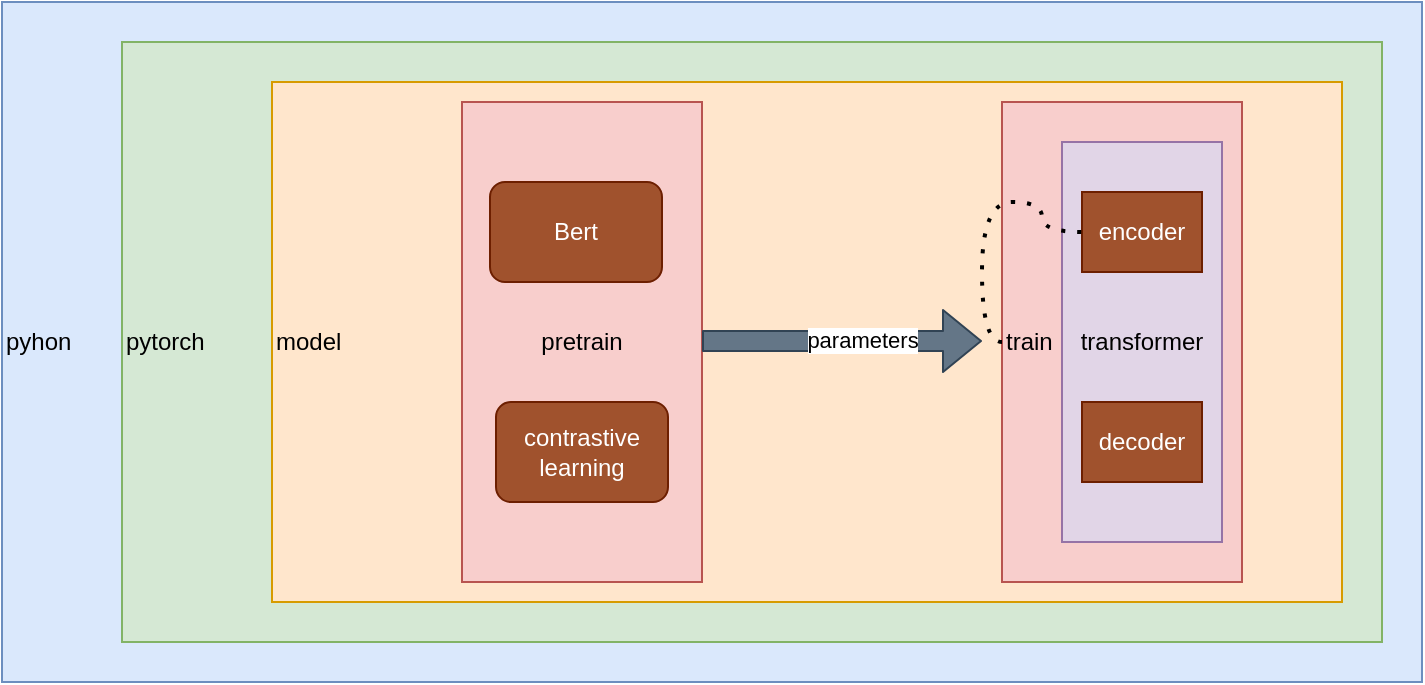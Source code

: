 <mxfile version="13.10.2" type="github">
  <diagram id="X80XuDM1KRZcs8Gzc-fh" name="Page-1">
    <mxGraphModel dx="1376" dy="834" grid="1" gridSize="10" guides="1" tooltips="1" connect="1" arrows="1" fold="1" page="1" pageScale="1" pageWidth="827" pageHeight="1169" math="0" shadow="0">
      <root>
        <mxCell id="0" />
        <mxCell id="1" parent="0" />
        <mxCell id="5vULzNjLKyb96BfEzUpu-2" value="pyhon" style="rounded=0;whiteSpace=wrap;html=1;align=left;fillColor=#dae8fc;strokeColor=#6c8ebf;" vertex="1" parent="1">
          <mxGeometry x="50" y="210" width="710" height="340" as="geometry" />
        </mxCell>
        <mxCell id="5vULzNjLKyb96BfEzUpu-3" value="pytorch" style="rounded=0;whiteSpace=wrap;html=1;align=left;fillColor=#d5e8d4;strokeColor=#82b366;" vertex="1" parent="1">
          <mxGeometry x="110" y="230" width="630" height="300" as="geometry" />
        </mxCell>
        <mxCell id="5vULzNjLKyb96BfEzUpu-4" value="model" style="rounded=0;whiteSpace=wrap;html=1;align=left;fillColor=#ffe6cc;strokeColor=#d79b00;" vertex="1" parent="1">
          <mxGeometry x="185" y="250" width="535" height="260" as="geometry" />
        </mxCell>
        <mxCell id="5vULzNjLKyb96BfEzUpu-6" value="pretrain" style="rounded=0;whiteSpace=wrap;html=1;fillColor=#f8cecc;strokeColor=#b85450;" vertex="1" parent="1">
          <mxGeometry x="280" y="260" width="120" height="240" as="geometry" />
        </mxCell>
        <mxCell id="5vULzNjLKyb96BfEzUpu-8" value="train" style="rounded=0;whiteSpace=wrap;html=1;align=left;fillColor=#f8cecc;strokeColor=#b85450;" vertex="1" parent="1">
          <mxGeometry x="550" y="260" width="120" height="240" as="geometry" />
        </mxCell>
        <mxCell id="5vULzNjLKyb96BfEzUpu-13" value="" style="shape=flexArrow;endArrow=classic;html=1;fillColor=#647687;strokeColor=#314354;" edge="1" parent="1">
          <mxGeometry width="50" height="50" relative="1" as="geometry">
            <mxPoint x="400" y="379.5" as="sourcePoint" />
            <mxPoint x="540" y="379.5" as="targetPoint" />
          </mxGeometry>
        </mxCell>
        <mxCell id="5vULzNjLKyb96BfEzUpu-14" value="parameters" style="edgeLabel;html=1;align=center;verticalAlign=middle;resizable=0;points=[];" vertex="1" connectable="0" parent="5vULzNjLKyb96BfEzUpu-13">
          <mxGeometry x="0.143" y="2" relative="1" as="geometry">
            <mxPoint y="1" as="offset" />
          </mxGeometry>
        </mxCell>
        <mxCell id="5vULzNjLKyb96BfEzUpu-15" value="Bert" style="rounded=1;whiteSpace=wrap;html=1;fillColor=#a0522d;strokeColor=#6D1F00;fontColor=#ffffff;" vertex="1" parent="1">
          <mxGeometry x="294" y="300" width="86" height="50" as="geometry" />
        </mxCell>
        <mxCell id="5vULzNjLKyb96BfEzUpu-16" value="contrastive learning" style="rounded=1;whiteSpace=wrap;html=1;fillColor=#a0522d;strokeColor=#6D1F00;fontColor=#ffffff;" vertex="1" parent="1">
          <mxGeometry x="297" y="410" width="86" height="50" as="geometry" />
        </mxCell>
        <mxCell id="5vULzNjLKyb96BfEzUpu-17" value="transformer" style="rounded=0;whiteSpace=wrap;html=1;fillColor=#e1d5e7;strokeColor=#9673a6;" vertex="1" parent="1">
          <mxGeometry x="580" y="280" width="80" height="200" as="geometry" />
        </mxCell>
        <mxCell id="5vULzNjLKyb96BfEzUpu-18" value="encoder" style="rounded=0;whiteSpace=wrap;html=1;fillColor=#a0522d;strokeColor=#6D1F00;fontColor=#ffffff;" vertex="1" parent="1">
          <mxGeometry x="590" y="305" width="60" height="40" as="geometry" />
        </mxCell>
        <mxCell id="5vULzNjLKyb96BfEzUpu-19" value="decoder" style="rounded=0;whiteSpace=wrap;html=1;fillColor=#a0522d;strokeColor=#6D1F00;fontColor=#ffffff;" vertex="1" parent="1">
          <mxGeometry x="590" y="410" width="60" height="40" as="geometry" />
        </mxCell>
        <mxCell id="5vULzNjLKyb96BfEzUpu-24" value="" style="endArrow=none;dashed=1;html=1;dashPattern=1 3;strokeWidth=2;exitX=0;exitY=0.5;exitDx=0;exitDy=0;entryX=0;entryY=0.5;entryDx=0;entryDy=0;edgeStyle=orthogonalEdgeStyle;curved=1;" edge="1" parent="1" source="5vULzNjLKyb96BfEzUpu-8" target="5vULzNjLKyb96BfEzUpu-18">
          <mxGeometry width="50" height="50" relative="1" as="geometry">
            <mxPoint x="220" y="140" as="sourcePoint" />
            <mxPoint x="370" y="100" as="targetPoint" />
            <Array as="points">
              <mxPoint x="540" y="380" />
              <mxPoint x="540" y="310" />
              <mxPoint x="570" y="310" />
              <mxPoint x="570" y="325" />
            </Array>
          </mxGeometry>
        </mxCell>
      </root>
    </mxGraphModel>
  </diagram>
</mxfile>
